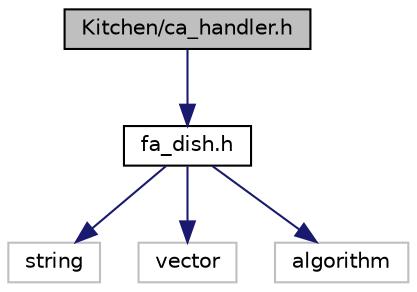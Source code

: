 digraph "Kitchen/ca_handler.h"
{
 // LATEX_PDF_SIZE
  edge [fontname="Helvetica",fontsize="10",labelfontname="Helvetica",labelfontsize="10"];
  node [fontname="Helvetica",fontsize="10",shape=record];
  Node1 [label="Kitchen/ca_handler.h",height=0.2,width=0.4,color="black", fillcolor="grey75", style="filled", fontcolor="black",tooltip="Defines the interface for a handler in the Chain of Responsibility pattern."];
  Node1 -> Node2 [color="midnightblue",fontsize="10",style="solid"];
  Node2 [label="fa_dish.h",height=0.2,width=0.4,color="black", fillcolor="white", style="filled",URL="$fa__dish_8h.html",tooltip="Defines the abstract class representing a dish in a restaurant system."];
  Node2 -> Node3 [color="midnightblue",fontsize="10",style="solid"];
  Node3 [label="string",height=0.2,width=0.4,color="grey75", fillcolor="white", style="filled",tooltip=" "];
  Node2 -> Node4 [color="midnightblue",fontsize="10",style="solid"];
  Node4 [label="vector",height=0.2,width=0.4,color="grey75", fillcolor="white", style="filled",tooltip=" "];
  Node2 -> Node5 [color="midnightblue",fontsize="10",style="solid"];
  Node5 [label="algorithm",height=0.2,width=0.4,color="grey75", fillcolor="white", style="filled",tooltip=" "];
}
